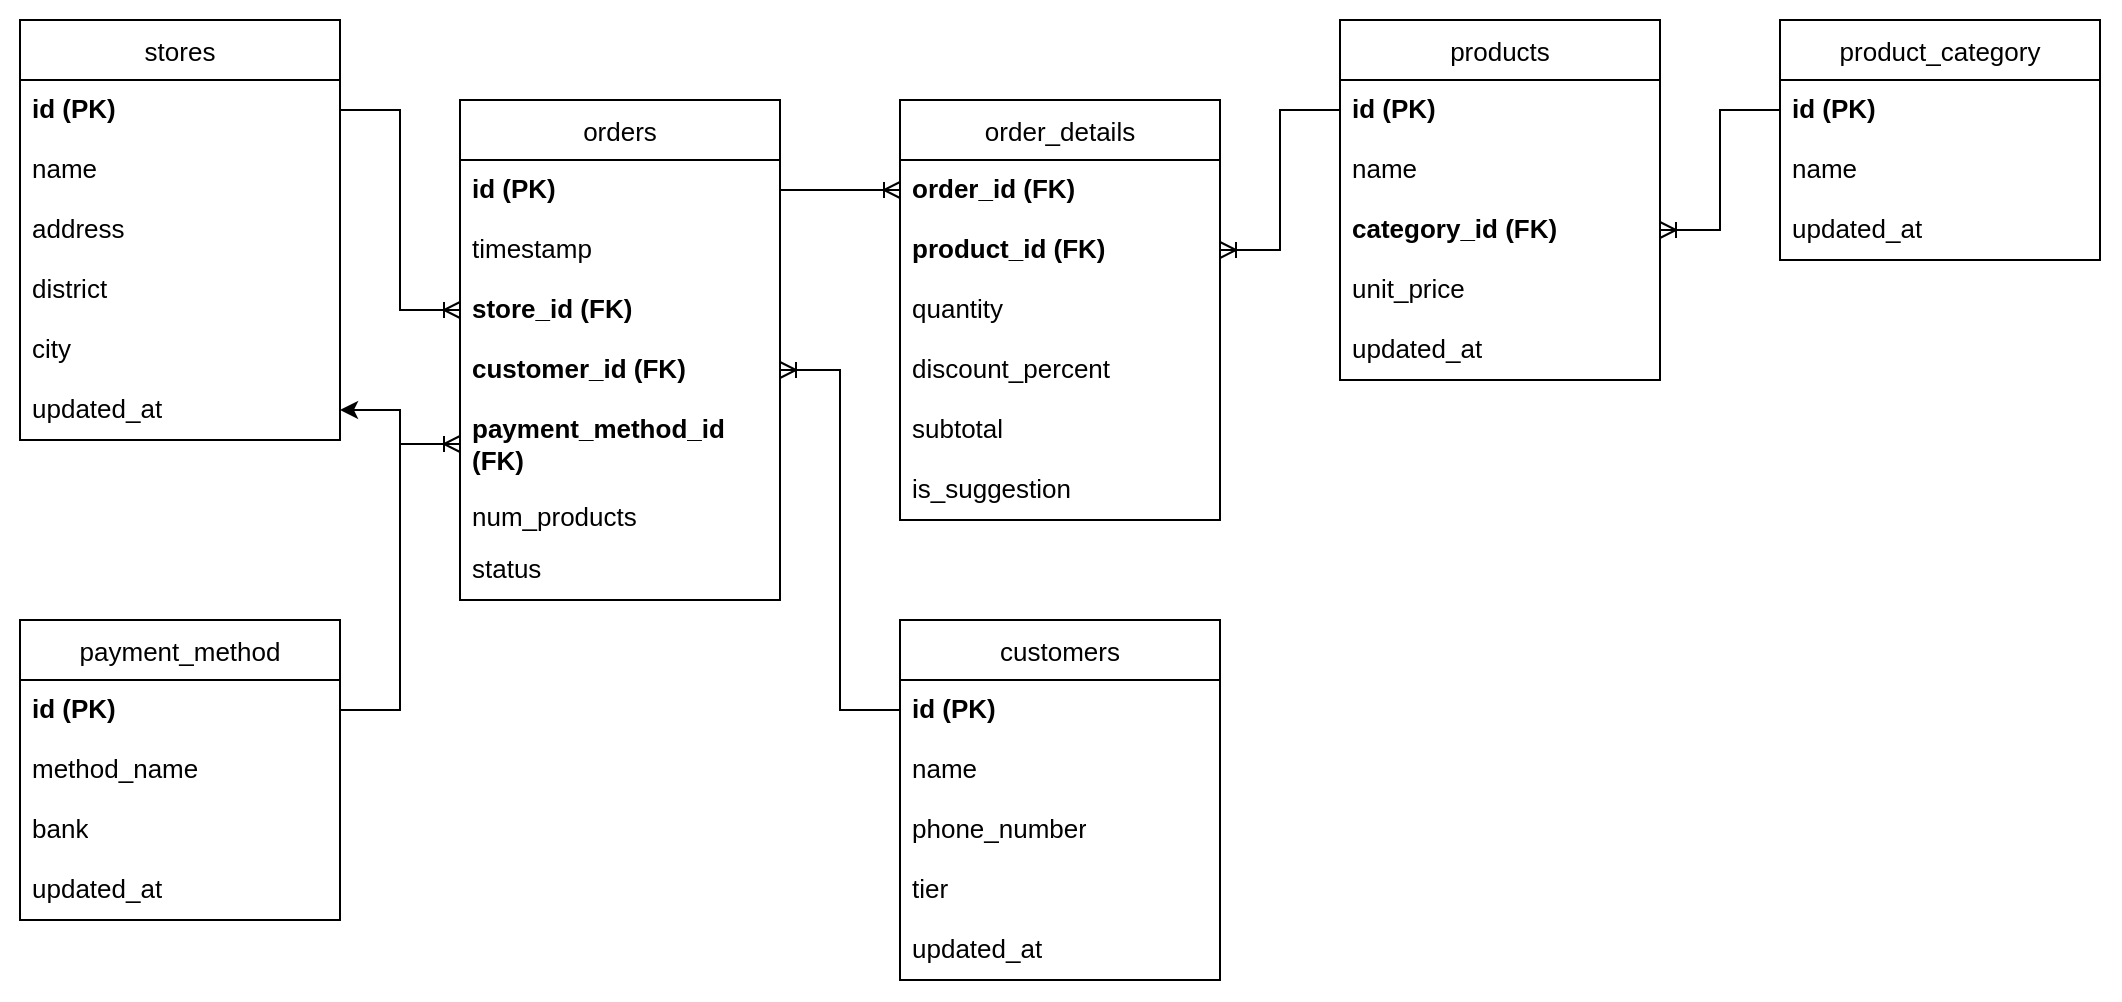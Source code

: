 <mxfile version="27.1.5">
  <diagram name="Page-1" id="v74eoKtpLlJJHYrrEGP6">
    <mxGraphModel dx="1434" dy="570" grid="1" gridSize="10" guides="1" tooltips="1" connect="1" arrows="1" fold="1" page="0" pageScale="1" pageWidth="850" pageHeight="1100" math="0" shadow="0">
      <root>
        <mxCell id="0" />
        <mxCell id="1" parent="0" />
        <mxCell id="2UjCHKWAPQ7vC159e6Yj-96" value="" style="rounded=0;whiteSpace=wrap;html=1;fillColor=none;strokeColor=none;" vertex="1" parent="1">
          <mxGeometry x="-70" y="160" width="1060" height="500" as="geometry" />
        </mxCell>
        <mxCell id="2UjCHKWAPQ7vC159e6Yj-2" value="orders" style="swimlane;fontStyle=0;childLayout=stackLayout;horizontal=1;startSize=30;horizontalStack=0;resizeParent=1;resizeParentMax=0;resizeLast=0;collapsible=1;marginBottom=0;align=center;fontSize=13;fontFamily=Helvetica;" vertex="1" parent="1">
          <mxGeometry x="160" y="210" width="160" height="250" as="geometry" />
        </mxCell>
        <mxCell id="2UjCHKWAPQ7vC159e6Yj-3" value="&lt;b&gt;id (PK)&lt;/b&gt;" style="text;strokeColor=none;fillColor=none;spacingLeft=4;spacingRight=4;overflow=hidden;rotatable=0;points=[[0,0.5],[1,0.5]];portConstraint=eastwest;fontSize=13;whiteSpace=wrap;html=1;fontFamily=Helvetica;" vertex="1" parent="2UjCHKWAPQ7vC159e6Yj-2">
          <mxGeometry y="30" width="160" height="30" as="geometry" />
        </mxCell>
        <mxCell id="2UjCHKWAPQ7vC159e6Yj-4" value="timestamp" style="text;strokeColor=none;fillColor=none;spacingLeft=4;spacingRight=4;overflow=hidden;rotatable=0;points=[[0,0.5],[1,0.5]];portConstraint=eastwest;fontSize=13;whiteSpace=wrap;html=1;fontFamily=Helvetica;" vertex="1" parent="2UjCHKWAPQ7vC159e6Yj-2">
          <mxGeometry y="60" width="160" height="30" as="geometry" />
        </mxCell>
        <mxCell id="2UjCHKWAPQ7vC159e6Yj-5" value="&lt;b&gt;store_id (FK)&lt;/b&gt;" style="text;strokeColor=none;fillColor=none;spacingLeft=4;spacingRight=4;overflow=hidden;rotatable=0;points=[[0,0.5],[1,0.5]];portConstraint=eastwest;fontSize=13;whiteSpace=wrap;html=1;fontFamily=Helvetica;" vertex="1" parent="2UjCHKWAPQ7vC159e6Yj-2">
          <mxGeometry y="90" width="160" height="30" as="geometry" />
        </mxCell>
        <mxCell id="2UjCHKWAPQ7vC159e6Yj-6" value="&lt;b&gt;customer_id (FK)&lt;/b&gt;" style="text;strokeColor=none;fillColor=none;spacingLeft=4;spacingRight=4;overflow=hidden;rotatable=0;points=[[0,0.5],[1,0.5]];portConstraint=eastwest;fontSize=13;whiteSpace=wrap;html=1;fontFamily=Helvetica;" vertex="1" parent="2UjCHKWAPQ7vC159e6Yj-2">
          <mxGeometry y="120" width="160" height="30" as="geometry" />
        </mxCell>
        <mxCell id="2UjCHKWAPQ7vC159e6Yj-7" value="&lt;b&gt;payment_method_id (FK)&lt;/b&gt;" style="text;strokeColor=none;fillColor=none;spacingLeft=4;spacingRight=4;overflow=hidden;rotatable=0;points=[[0,0.5],[1,0.5]];portConstraint=eastwest;fontSize=13;whiteSpace=wrap;html=1;fontFamily=Helvetica;" vertex="1" parent="2UjCHKWAPQ7vC159e6Yj-2">
          <mxGeometry y="150" width="160" height="44" as="geometry" />
        </mxCell>
        <mxCell id="2UjCHKWAPQ7vC159e6Yj-101" value="&lt;span style=&quot;font-weight: normal;&quot;&gt;num_products&lt;/span&gt;" style="text;strokeColor=none;fillColor=none;spacingLeft=4;spacingRight=4;overflow=hidden;rotatable=0;points=[[0,0.5],[1,0.5]];portConstraint=eastwest;fontSize=13;whiteSpace=wrap;html=1;fontFamily=Helvetica;fontStyle=1" vertex="1" parent="2UjCHKWAPQ7vC159e6Yj-2">
          <mxGeometry y="194" width="160" height="26" as="geometry" />
        </mxCell>
        <mxCell id="2UjCHKWAPQ7vC159e6Yj-44" value="status" style="text;strokeColor=none;fillColor=none;spacingLeft=4;spacingRight=4;overflow=hidden;rotatable=0;points=[[0,0.5],[1,0.5]];portConstraint=eastwest;fontSize=13;whiteSpace=wrap;html=1;fontFamily=Helvetica;" vertex="1" parent="2UjCHKWAPQ7vC159e6Yj-2">
          <mxGeometry y="220" width="160" height="30" as="geometry" />
        </mxCell>
        <mxCell id="2UjCHKWAPQ7vC159e6Yj-46" value="order_details" style="swimlane;fontStyle=0;childLayout=stackLayout;horizontal=1;startSize=30;horizontalStack=0;resizeParent=1;resizeParentMax=0;resizeLast=0;collapsible=1;marginBottom=0;align=center;fontSize=13;fontFamily=Helvetica;" vertex="1" parent="1">
          <mxGeometry x="380" y="210" width="160" height="210" as="geometry" />
        </mxCell>
        <mxCell id="2UjCHKWAPQ7vC159e6Yj-47" value="&lt;b&gt;order_id (FK)&lt;/b&gt;" style="text;strokeColor=none;fillColor=none;spacingLeft=4;spacingRight=4;overflow=hidden;rotatable=0;points=[[0,0.5],[1,0.5]];portConstraint=eastwest;fontSize=13;whiteSpace=wrap;html=1;fontFamily=Helvetica;" vertex="1" parent="2UjCHKWAPQ7vC159e6Yj-46">
          <mxGeometry y="30" width="160" height="30" as="geometry" />
        </mxCell>
        <mxCell id="2UjCHKWAPQ7vC159e6Yj-48" value="&lt;b&gt;product_id (FK)&lt;/b&gt;" style="text;strokeColor=none;fillColor=none;spacingLeft=4;spacingRight=4;overflow=hidden;rotatable=0;points=[[0,0.5],[1,0.5]];portConstraint=eastwest;fontSize=13;whiteSpace=wrap;html=1;fontFamily=Helvetica;" vertex="1" parent="2UjCHKWAPQ7vC159e6Yj-46">
          <mxGeometry y="60" width="160" height="30" as="geometry" />
        </mxCell>
        <mxCell id="2UjCHKWAPQ7vC159e6Yj-49" value="quantity" style="text;strokeColor=none;fillColor=none;spacingLeft=4;spacingRight=4;overflow=hidden;rotatable=0;points=[[0,0.5],[1,0.5]];portConstraint=eastwest;fontSize=13;whiteSpace=wrap;html=1;fontFamily=Helvetica;" vertex="1" parent="2UjCHKWAPQ7vC159e6Yj-46">
          <mxGeometry y="90" width="160" height="30" as="geometry" />
        </mxCell>
        <mxCell id="2UjCHKWAPQ7vC159e6Yj-50" value="discount_percent" style="text;strokeColor=none;fillColor=none;spacingLeft=4;spacingRight=4;overflow=hidden;rotatable=0;points=[[0,0.5],[1,0.5]];portConstraint=eastwest;fontSize=13;whiteSpace=wrap;html=1;fontFamily=Helvetica;" vertex="1" parent="2UjCHKWAPQ7vC159e6Yj-46">
          <mxGeometry y="120" width="160" height="30" as="geometry" />
        </mxCell>
        <mxCell id="2UjCHKWAPQ7vC159e6Yj-51" value="subtotal" style="text;strokeColor=none;fillColor=none;spacingLeft=4;spacingRight=4;overflow=hidden;rotatable=0;points=[[0,0.5],[1,0.5]];portConstraint=eastwest;fontSize=13;whiteSpace=wrap;html=1;fontFamily=Helvetica;" vertex="1" parent="2UjCHKWAPQ7vC159e6Yj-46">
          <mxGeometry y="150" width="160" height="30" as="geometry" />
        </mxCell>
        <mxCell id="2UjCHKWAPQ7vC159e6Yj-52" value="is_suggestion" style="text;strokeColor=none;fillColor=none;spacingLeft=4;spacingRight=4;overflow=hidden;rotatable=0;points=[[0,0.5],[1,0.5]];portConstraint=eastwest;fontSize=13;whiteSpace=wrap;html=1;fontFamily=Helvetica;" vertex="1" parent="2UjCHKWAPQ7vC159e6Yj-46">
          <mxGeometry y="180" width="160" height="30" as="geometry" />
        </mxCell>
        <mxCell id="2UjCHKWAPQ7vC159e6Yj-53" value="products" style="swimlane;fontStyle=0;childLayout=stackLayout;horizontal=1;startSize=30;horizontalStack=0;resizeParent=1;resizeParentMax=0;resizeLast=0;collapsible=1;marginBottom=0;align=center;fontSize=13;fontFamily=Helvetica;" vertex="1" parent="1">
          <mxGeometry x="600" y="170" width="160" height="180" as="geometry" />
        </mxCell>
        <mxCell id="2UjCHKWAPQ7vC159e6Yj-54" value="&lt;b&gt;id (PK)&lt;/b&gt;" style="text;strokeColor=none;fillColor=none;spacingLeft=4;spacingRight=4;overflow=hidden;rotatable=0;points=[[0,0.5],[1,0.5]];portConstraint=eastwest;fontSize=13;whiteSpace=wrap;html=1;fontFamily=Helvetica;" vertex="1" parent="2UjCHKWAPQ7vC159e6Yj-53">
          <mxGeometry y="30" width="160" height="30" as="geometry" />
        </mxCell>
        <mxCell id="2UjCHKWAPQ7vC159e6Yj-55" value="name" style="text;strokeColor=none;fillColor=none;spacingLeft=4;spacingRight=4;overflow=hidden;rotatable=0;points=[[0,0.5],[1,0.5]];portConstraint=eastwest;fontSize=13;whiteSpace=wrap;html=1;fontFamily=Helvetica;" vertex="1" parent="2UjCHKWAPQ7vC159e6Yj-53">
          <mxGeometry y="60" width="160" height="30" as="geometry" />
        </mxCell>
        <mxCell id="2UjCHKWAPQ7vC159e6Yj-56" value="&lt;b&gt;category_id (FK)&lt;/b&gt;" style="text;strokeColor=none;fillColor=none;spacingLeft=4;spacingRight=4;overflow=hidden;rotatable=0;points=[[0,0.5],[1,0.5]];portConstraint=eastwest;fontSize=13;whiteSpace=wrap;html=1;fontFamily=Helvetica;" vertex="1" parent="2UjCHKWAPQ7vC159e6Yj-53">
          <mxGeometry y="90" width="160" height="30" as="geometry" />
        </mxCell>
        <mxCell id="2UjCHKWAPQ7vC159e6Yj-57" value="unit_price" style="text;strokeColor=none;fillColor=none;spacingLeft=4;spacingRight=4;overflow=hidden;rotatable=0;points=[[0,0.5],[1,0.5]];portConstraint=eastwest;fontSize=13;whiteSpace=wrap;html=1;fontFamily=Helvetica;" vertex="1" parent="2UjCHKWAPQ7vC159e6Yj-53">
          <mxGeometry y="120" width="160" height="30" as="geometry" />
        </mxCell>
        <mxCell id="2UjCHKWAPQ7vC159e6Yj-58" value="updated_at" style="text;strokeColor=none;fillColor=none;spacingLeft=4;spacingRight=4;overflow=hidden;rotatable=0;points=[[0,0.5],[1,0.5]];portConstraint=eastwest;fontSize=13;whiteSpace=wrap;html=1;fontFamily=Helvetica;" vertex="1" parent="2UjCHKWAPQ7vC159e6Yj-53">
          <mxGeometry y="150" width="160" height="30" as="geometry" />
        </mxCell>
        <mxCell id="2UjCHKWAPQ7vC159e6Yj-60" value="product_category" style="swimlane;fontStyle=0;childLayout=stackLayout;horizontal=1;startSize=30;horizontalStack=0;resizeParent=1;resizeParentMax=0;resizeLast=0;collapsible=1;marginBottom=0;align=center;fontSize=13;fontFamily=Helvetica;" vertex="1" parent="1">
          <mxGeometry x="820" y="170" width="160" height="120" as="geometry" />
        </mxCell>
        <mxCell id="2UjCHKWAPQ7vC159e6Yj-61" value="&lt;b&gt;id (PK)&lt;/b&gt;" style="text;strokeColor=none;fillColor=none;spacingLeft=4;spacingRight=4;overflow=hidden;rotatable=0;points=[[0,0.5],[1,0.5]];portConstraint=eastwest;fontSize=13;whiteSpace=wrap;html=1;fontFamily=Helvetica;" vertex="1" parent="2UjCHKWAPQ7vC159e6Yj-60">
          <mxGeometry y="30" width="160" height="30" as="geometry" />
        </mxCell>
        <mxCell id="2UjCHKWAPQ7vC159e6Yj-62" value="name" style="text;strokeColor=none;fillColor=none;spacingLeft=4;spacingRight=4;overflow=hidden;rotatable=0;points=[[0,0.5],[1,0.5]];portConstraint=eastwest;fontSize=13;whiteSpace=wrap;html=1;fontFamily=Helvetica;" vertex="1" parent="2UjCHKWAPQ7vC159e6Yj-60">
          <mxGeometry y="60" width="160" height="30" as="geometry" />
        </mxCell>
        <mxCell id="2UjCHKWAPQ7vC159e6Yj-63" value="updated_at" style="text;strokeColor=none;fillColor=none;spacingLeft=4;spacingRight=4;overflow=hidden;rotatable=0;points=[[0,0.5],[1,0.5]];portConstraint=eastwest;fontSize=13;whiteSpace=wrap;html=1;fontFamily=Helvetica;" vertex="1" parent="2UjCHKWAPQ7vC159e6Yj-60">
          <mxGeometry y="90" width="160" height="30" as="geometry" />
        </mxCell>
        <mxCell id="2UjCHKWAPQ7vC159e6Yj-67" value="customers" style="swimlane;fontStyle=0;childLayout=stackLayout;horizontal=1;startSize=30;horizontalStack=0;resizeParent=1;resizeParentMax=0;resizeLast=0;collapsible=1;marginBottom=0;align=center;fontSize=13;fontFamily=Helvetica;" vertex="1" parent="1">
          <mxGeometry x="380" y="470" width="160" height="180" as="geometry" />
        </mxCell>
        <mxCell id="2UjCHKWAPQ7vC159e6Yj-68" value="&lt;b&gt;id (PK)&lt;/b&gt;" style="text;strokeColor=none;fillColor=none;spacingLeft=4;spacingRight=4;overflow=hidden;rotatable=0;points=[[0,0.5],[1,0.5]];portConstraint=eastwest;fontSize=13;whiteSpace=wrap;html=1;fontFamily=Helvetica;" vertex="1" parent="2UjCHKWAPQ7vC159e6Yj-67">
          <mxGeometry y="30" width="160" height="30" as="geometry" />
        </mxCell>
        <mxCell id="2UjCHKWAPQ7vC159e6Yj-69" value="name" style="text;strokeColor=none;fillColor=none;spacingLeft=4;spacingRight=4;overflow=hidden;rotatable=0;points=[[0,0.5],[1,0.5]];portConstraint=eastwest;fontSize=13;whiteSpace=wrap;html=1;fontFamily=Helvetica;" vertex="1" parent="2UjCHKWAPQ7vC159e6Yj-67">
          <mxGeometry y="60" width="160" height="30" as="geometry" />
        </mxCell>
        <mxCell id="2UjCHKWAPQ7vC159e6Yj-70" value="phone_number" style="text;strokeColor=none;fillColor=none;spacingLeft=4;spacingRight=4;overflow=hidden;rotatable=0;points=[[0,0.5],[1,0.5]];portConstraint=eastwest;fontSize=13;whiteSpace=wrap;html=1;fontFamily=Helvetica;" vertex="1" parent="2UjCHKWAPQ7vC159e6Yj-67">
          <mxGeometry y="90" width="160" height="30" as="geometry" />
        </mxCell>
        <mxCell id="2UjCHKWAPQ7vC159e6Yj-71" value="tier" style="text;strokeColor=none;fillColor=none;spacingLeft=4;spacingRight=4;overflow=hidden;rotatable=0;points=[[0,0.5],[1,0.5]];portConstraint=eastwest;fontSize=13;whiteSpace=wrap;html=1;fontFamily=Helvetica;" vertex="1" parent="2UjCHKWAPQ7vC159e6Yj-67">
          <mxGeometry y="120" width="160" height="30" as="geometry" />
        </mxCell>
        <mxCell id="2UjCHKWAPQ7vC159e6Yj-72" value="updated_at" style="text;strokeColor=none;fillColor=none;spacingLeft=4;spacingRight=4;overflow=hidden;rotatable=0;points=[[0,0.5],[1,0.5]];portConstraint=eastwest;fontSize=13;whiteSpace=wrap;html=1;fontFamily=Helvetica;" vertex="1" parent="2UjCHKWAPQ7vC159e6Yj-67">
          <mxGeometry y="150" width="160" height="30" as="geometry" />
        </mxCell>
        <mxCell id="2UjCHKWAPQ7vC159e6Yj-74" value="payment_method" style="swimlane;fontStyle=0;childLayout=stackLayout;horizontal=1;startSize=30;horizontalStack=0;resizeParent=1;resizeParentMax=0;resizeLast=0;collapsible=1;marginBottom=0;align=center;fontSize=13;fontFamily=Helvetica;" vertex="1" parent="1">
          <mxGeometry x="-60" y="470" width="160" height="150" as="geometry" />
        </mxCell>
        <mxCell id="2UjCHKWAPQ7vC159e6Yj-75" value="&lt;b&gt;id (PK)&lt;/b&gt;" style="text;strokeColor=none;fillColor=none;spacingLeft=4;spacingRight=4;overflow=hidden;rotatable=0;points=[[0,0.5],[1,0.5]];portConstraint=eastwest;fontSize=13;whiteSpace=wrap;html=1;fontFamily=Helvetica;" vertex="1" parent="2UjCHKWAPQ7vC159e6Yj-74">
          <mxGeometry y="30" width="160" height="30" as="geometry" />
        </mxCell>
        <mxCell id="2UjCHKWAPQ7vC159e6Yj-76" value="method_name" style="text;strokeColor=none;fillColor=none;spacingLeft=4;spacingRight=4;overflow=hidden;rotatable=0;points=[[0,0.5],[1,0.5]];portConstraint=eastwest;fontSize=13;whiteSpace=wrap;html=1;fontFamily=Helvetica;" vertex="1" parent="2UjCHKWAPQ7vC159e6Yj-74">
          <mxGeometry y="60" width="160" height="30" as="geometry" />
        </mxCell>
        <mxCell id="2UjCHKWAPQ7vC159e6Yj-77" value="bank" style="text;strokeColor=none;fillColor=none;spacingLeft=4;spacingRight=4;overflow=hidden;rotatable=0;points=[[0,0.5],[1,0.5]];portConstraint=eastwest;fontSize=13;whiteSpace=wrap;html=1;fontFamily=Helvetica;" vertex="1" parent="2UjCHKWAPQ7vC159e6Yj-74">
          <mxGeometry y="90" width="160" height="30" as="geometry" />
        </mxCell>
        <mxCell id="2UjCHKWAPQ7vC159e6Yj-78" value="updated_at" style="text;strokeColor=none;fillColor=none;spacingLeft=4;spacingRight=4;overflow=hidden;rotatable=0;points=[[0,0.5],[1,0.5]];portConstraint=eastwest;fontSize=13;whiteSpace=wrap;html=1;fontFamily=Helvetica;" vertex="1" parent="2UjCHKWAPQ7vC159e6Yj-74">
          <mxGeometry y="120" width="160" height="30" as="geometry" />
        </mxCell>
        <mxCell id="2UjCHKWAPQ7vC159e6Yj-81" value="stores" style="swimlane;fontStyle=0;childLayout=stackLayout;horizontal=1;startSize=30;horizontalStack=0;resizeParent=1;resizeParentMax=0;resizeLast=0;collapsible=1;marginBottom=0;align=center;fontSize=13;fontFamily=Helvetica;" vertex="1" parent="1">
          <mxGeometry x="-60" y="170" width="160" height="210" as="geometry" />
        </mxCell>
        <mxCell id="2UjCHKWAPQ7vC159e6Yj-82" value="&lt;b&gt;id (PK)&lt;/b&gt;" style="text;strokeColor=none;fillColor=none;spacingLeft=4;spacingRight=4;overflow=hidden;rotatable=0;points=[[0,0.5],[1,0.5]];portConstraint=eastwest;fontSize=13;whiteSpace=wrap;html=1;fontFamily=Helvetica;" vertex="1" parent="2UjCHKWAPQ7vC159e6Yj-81">
          <mxGeometry y="30" width="160" height="30" as="geometry" />
        </mxCell>
        <mxCell id="2UjCHKWAPQ7vC159e6Yj-83" value="name" style="text;strokeColor=none;fillColor=none;spacingLeft=4;spacingRight=4;overflow=hidden;rotatable=0;points=[[0,0.5],[1,0.5]];portConstraint=eastwest;fontSize=13;whiteSpace=wrap;html=1;fontFamily=Helvetica;" vertex="1" parent="2UjCHKWAPQ7vC159e6Yj-81">
          <mxGeometry y="60" width="160" height="30" as="geometry" />
        </mxCell>
        <mxCell id="2UjCHKWAPQ7vC159e6Yj-84" value="address" style="text;strokeColor=none;fillColor=none;spacingLeft=4;spacingRight=4;overflow=hidden;rotatable=0;points=[[0,0.5],[1,0.5]];portConstraint=eastwest;fontSize=13;whiteSpace=wrap;html=1;fontFamily=Helvetica;" vertex="1" parent="2UjCHKWAPQ7vC159e6Yj-81">
          <mxGeometry y="90" width="160" height="30" as="geometry" />
        </mxCell>
        <mxCell id="2UjCHKWAPQ7vC159e6Yj-85" value="district" style="text;strokeColor=none;fillColor=none;spacingLeft=4;spacingRight=4;overflow=hidden;rotatable=0;points=[[0,0.5],[1,0.5]];portConstraint=eastwest;fontSize=13;whiteSpace=wrap;html=1;fontFamily=Helvetica;" vertex="1" parent="2UjCHKWAPQ7vC159e6Yj-81">
          <mxGeometry y="120" width="160" height="30" as="geometry" />
        </mxCell>
        <mxCell id="2UjCHKWAPQ7vC159e6Yj-86" value="city" style="text;strokeColor=none;fillColor=none;spacingLeft=4;spacingRight=4;overflow=hidden;rotatable=0;points=[[0,0.5],[1,0.5]];portConstraint=eastwest;fontSize=13;whiteSpace=wrap;html=1;fontFamily=Helvetica;" vertex="1" parent="2UjCHKWAPQ7vC159e6Yj-81">
          <mxGeometry y="150" width="160" height="30" as="geometry" />
        </mxCell>
        <mxCell id="2UjCHKWAPQ7vC159e6Yj-87" value="updated_at" style="text;strokeColor=none;fillColor=none;spacingLeft=4;spacingRight=4;overflow=hidden;rotatable=0;points=[[0,0.5],[1,0.5]];portConstraint=eastwest;fontSize=13;whiteSpace=wrap;html=1;fontFamily=Helvetica;" vertex="1" parent="2UjCHKWAPQ7vC159e6Yj-81">
          <mxGeometry y="180" width="160" height="30" as="geometry" />
        </mxCell>
        <mxCell id="2UjCHKWAPQ7vC159e6Yj-88" value="" style="edgeStyle=entityRelationEdgeStyle;fontSize=12;html=1;endArrow=ERoneToMany;rounded=0;entryX=0;entryY=0.5;entryDx=0;entryDy=0;" edge="1" parent="1" source="2UjCHKWAPQ7vC159e6Yj-82" target="2UjCHKWAPQ7vC159e6Yj-5">
          <mxGeometry width="100" height="100" relative="1" as="geometry">
            <mxPoint x="340" y="460" as="sourcePoint" />
            <mxPoint x="440" y="360" as="targetPoint" />
          </mxGeometry>
        </mxCell>
        <mxCell id="2UjCHKWAPQ7vC159e6Yj-89" value="" style="edgeStyle=entityRelationEdgeStyle;fontSize=12;html=1;endArrow=ERoneToMany;rounded=0;exitX=1;exitY=0.5;exitDx=0;exitDy=0;entryX=0;entryY=0.5;entryDx=0;entryDy=0;" edge="1" parent="1" source="2UjCHKWAPQ7vC159e6Yj-75" target="2UjCHKWAPQ7vC159e6Yj-7">
          <mxGeometry width="100" height="100" relative="1" as="geometry">
            <mxPoint x="350" y="470" as="sourcePoint" />
            <mxPoint x="450" y="370" as="targetPoint" />
          </mxGeometry>
        </mxCell>
        <mxCell id="2UjCHKWAPQ7vC159e6Yj-90" value="" style="edgeStyle=entityRelationEdgeStyle;fontSize=12;html=1;endArrow=ERoneToMany;rounded=0;exitX=0;exitY=0.5;exitDx=0;exitDy=0;entryX=1;entryY=0.5;entryDx=0;entryDy=0;" edge="1" parent="1" source="2UjCHKWAPQ7vC159e6Yj-68" target="2UjCHKWAPQ7vC159e6Yj-6">
          <mxGeometry width="100" height="100" relative="1" as="geometry">
            <mxPoint x="360" y="480" as="sourcePoint" />
            <mxPoint x="460" y="380" as="targetPoint" />
          </mxGeometry>
        </mxCell>
        <mxCell id="2UjCHKWAPQ7vC159e6Yj-91" value="" style="edgeStyle=entityRelationEdgeStyle;fontSize=12;html=1;endArrow=ERoneToMany;rounded=0;entryX=1;entryY=0.5;entryDx=0;entryDy=0;" edge="1" parent="1" source="2UjCHKWAPQ7vC159e6Yj-54" target="2UjCHKWAPQ7vC159e6Yj-48">
          <mxGeometry width="100" height="100" relative="1" as="geometry">
            <mxPoint x="370" y="490" as="sourcePoint" />
            <mxPoint x="470" y="390" as="targetPoint" />
          </mxGeometry>
        </mxCell>
        <mxCell id="2UjCHKWAPQ7vC159e6Yj-92" value="" style="edgeStyle=entityRelationEdgeStyle;fontSize=12;html=1;endArrow=ERoneToMany;rounded=0;exitX=1;exitY=0.5;exitDx=0;exitDy=0;" edge="1" parent="1" source="2UjCHKWAPQ7vC159e6Yj-3" target="2UjCHKWAPQ7vC159e6Yj-47">
          <mxGeometry width="100" height="100" relative="1" as="geometry">
            <mxPoint x="380" y="500" as="sourcePoint" />
            <mxPoint x="480" y="400" as="targetPoint" />
          </mxGeometry>
        </mxCell>
        <mxCell id="2UjCHKWAPQ7vC159e6Yj-94" value="" style="edgeStyle=entityRelationEdgeStyle;fontSize=12;html=1;endArrow=ERoneToMany;rounded=0;exitX=0;exitY=0.5;exitDx=0;exitDy=0;" edge="1" parent="1" source="2UjCHKWAPQ7vC159e6Yj-61" target="2UjCHKWAPQ7vC159e6Yj-56">
          <mxGeometry width="100" height="100" relative="1" as="geometry">
            <mxPoint x="400" y="520" as="sourcePoint" />
            <mxPoint x="500" y="420" as="targetPoint" />
          </mxGeometry>
        </mxCell>
        <mxCell id="2UjCHKWAPQ7vC159e6Yj-99" value="" style="edgeStyle=orthogonalEdgeStyle;rounded=0;orthogonalLoop=1;jettySize=auto;html=1;" edge="1" parent="1" source="2UjCHKWAPQ7vC159e6Yj-7" target="2UjCHKWAPQ7vC159e6Yj-87">
          <mxGeometry relative="1" as="geometry" />
        </mxCell>
      </root>
    </mxGraphModel>
  </diagram>
</mxfile>
